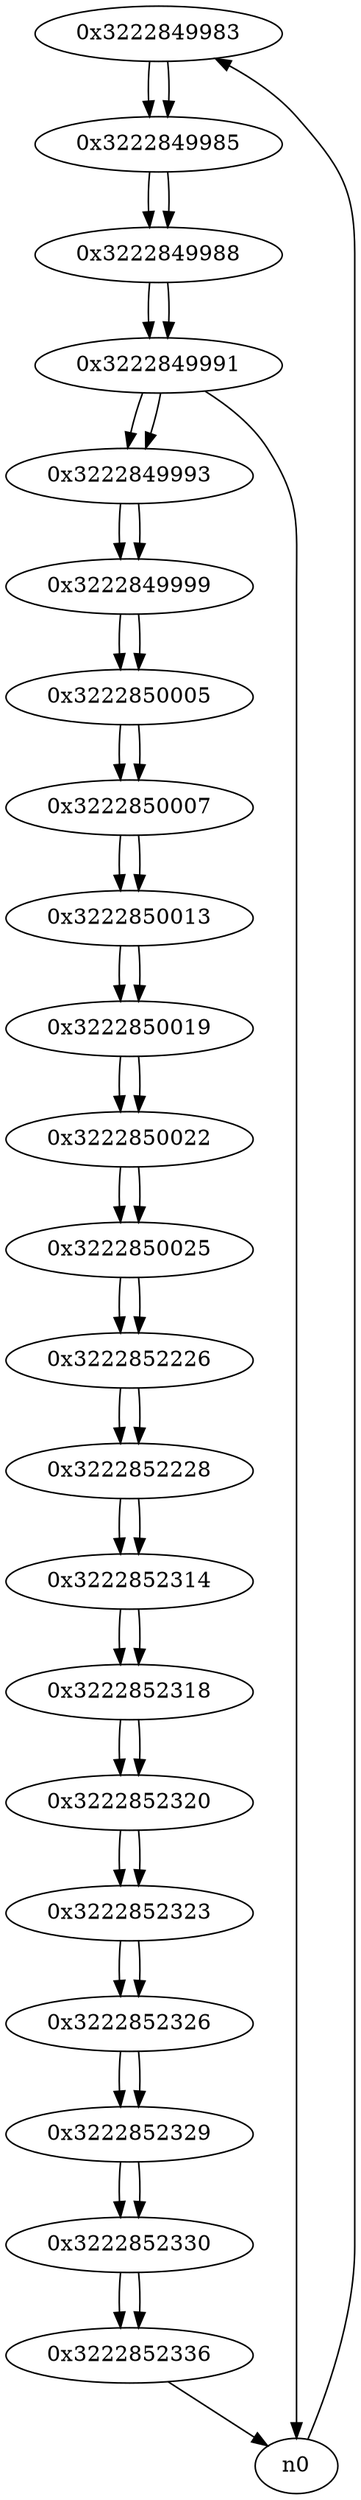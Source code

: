 digraph G{
/* nodes */
  n1 [label="0x3222849983"]
  n2 [label="0x3222849985"]
  n3 [label="0x3222849988"]
  n4 [label="0x3222849991"]
  n5 [label="0x3222849993"]
  n6 [label="0x3222849999"]
  n7 [label="0x3222850005"]
  n8 [label="0x3222850007"]
  n9 [label="0x3222850013"]
  n10 [label="0x3222850019"]
  n11 [label="0x3222850022"]
  n12 [label="0x3222850025"]
  n13 [label="0x3222852226"]
  n14 [label="0x3222852228"]
  n15 [label="0x3222852314"]
  n16 [label="0x3222852318"]
  n17 [label="0x3222852320"]
  n18 [label="0x3222852323"]
  n19 [label="0x3222852326"]
  n20 [label="0x3222852329"]
  n21 [label="0x3222852330"]
  n22 [label="0x3222852336"]
/* edges */
n1 -> n2;
n0 -> n1;
n2 -> n3;
n1 -> n2;
n3 -> n4;
n2 -> n3;
n4 -> n5;
n4 -> n0;
n3 -> n4;
n5 -> n6;
n4 -> n5;
n6 -> n7;
n5 -> n6;
n7 -> n8;
n6 -> n7;
n8 -> n9;
n7 -> n8;
n9 -> n10;
n8 -> n9;
n10 -> n11;
n9 -> n10;
n11 -> n12;
n10 -> n11;
n12 -> n13;
n11 -> n12;
n13 -> n14;
n12 -> n13;
n14 -> n15;
n13 -> n14;
n15 -> n16;
n14 -> n15;
n16 -> n17;
n15 -> n16;
n17 -> n18;
n16 -> n17;
n18 -> n19;
n17 -> n18;
n19 -> n20;
n18 -> n19;
n20 -> n21;
n19 -> n20;
n21 -> n22;
n20 -> n21;
n22 -> n0;
n21 -> n22;
}

